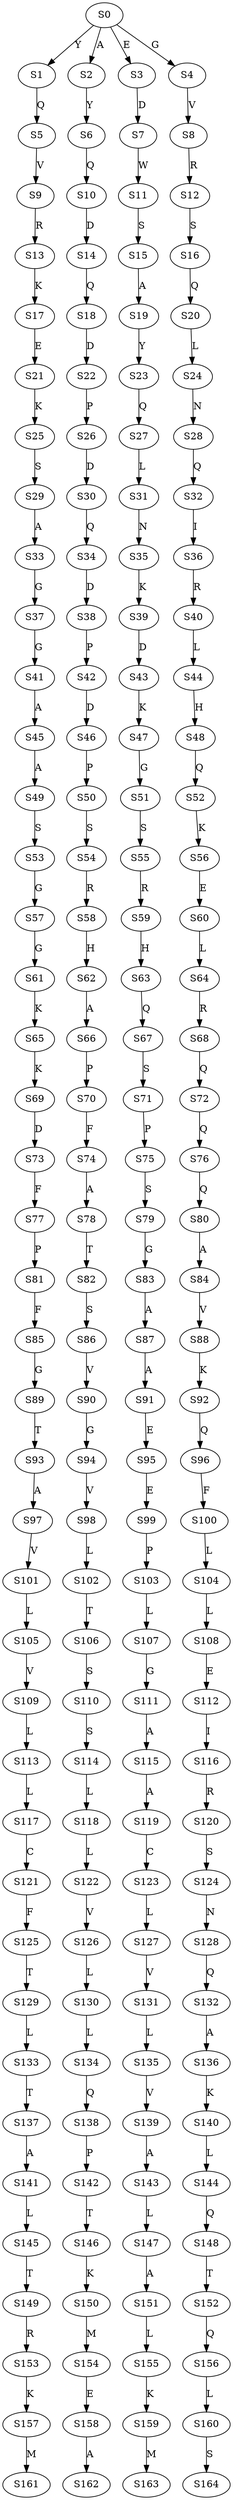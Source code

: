 strict digraph  {
	S0 -> S1 [ label = Y ];
	S0 -> S2 [ label = A ];
	S0 -> S3 [ label = E ];
	S0 -> S4 [ label = G ];
	S1 -> S5 [ label = Q ];
	S2 -> S6 [ label = Y ];
	S3 -> S7 [ label = D ];
	S4 -> S8 [ label = V ];
	S5 -> S9 [ label = V ];
	S6 -> S10 [ label = Q ];
	S7 -> S11 [ label = W ];
	S8 -> S12 [ label = R ];
	S9 -> S13 [ label = R ];
	S10 -> S14 [ label = D ];
	S11 -> S15 [ label = S ];
	S12 -> S16 [ label = S ];
	S13 -> S17 [ label = K ];
	S14 -> S18 [ label = Q ];
	S15 -> S19 [ label = A ];
	S16 -> S20 [ label = Q ];
	S17 -> S21 [ label = E ];
	S18 -> S22 [ label = D ];
	S19 -> S23 [ label = Y ];
	S20 -> S24 [ label = L ];
	S21 -> S25 [ label = K ];
	S22 -> S26 [ label = P ];
	S23 -> S27 [ label = Q ];
	S24 -> S28 [ label = N ];
	S25 -> S29 [ label = S ];
	S26 -> S30 [ label = D ];
	S27 -> S31 [ label = L ];
	S28 -> S32 [ label = Q ];
	S29 -> S33 [ label = A ];
	S30 -> S34 [ label = Q ];
	S31 -> S35 [ label = N ];
	S32 -> S36 [ label = I ];
	S33 -> S37 [ label = G ];
	S34 -> S38 [ label = D ];
	S35 -> S39 [ label = K ];
	S36 -> S40 [ label = R ];
	S37 -> S41 [ label = G ];
	S38 -> S42 [ label = P ];
	S39 -> S43 [ label = D ];
	S40 -> S44 [ label = L ];
	S41 -> S45 [ label = A ];
	S42 -> S46 [ label = D ];
	S43 -> S47 [ label = K ];
	S44 -> S48 [ label = H ];
	S45 -> S49 [ label = A ];
	S46 -> S50 [ label = P ];
	S47 -> S51 [ label = G ];
	S48 -> S52 [ label = Q ];
	S49 -> S53 [ label = S ];
	S50 -> S54 [ label = S ];
	S51 -> S55 [ label = S ];
	S52 -> S56 [ label = K ];
	S53 -> S57 [ label = G ];
	S54 -> S58 [ label = R ];
	S55 -> S59 [ label = R ];
	S56 -> S60 [ label = E ];
	S57 -> S61 [ label = G ];
	S58 -> S62 [ label = H ];
	S59 -> S63 [ label = H ];
	S60 -> S64 [ label = L ];
	S61 -> S65 [ label = K ];
	S62 -> S66 [ label = A ];
	S63 -> S67 [ label = Q ];
	S64 -> S68 [ label = R ];
	S65 -> S69 [ label = K ];
	S66 -> S70 [ label = P ];
	S67 -> S71 [ label = S ];
	S68 -> S72 [ label = Q ];
	S69 -> S73 [ label = D ];
	S70 -> S74 [ label = F ];
	S71 -> S75 [ label = P ];
	S72 -> S76 [ label = Q ];
	S73 -> S77 [ label = F ];
	S74 -> S78 [ label = A ];
	S75 -> S79 [ label = S ];
	S76 -> S80 [ label = Q ];
	S77 -> S81 [ label = P ];
	S78 -> S82 [ label = T ];
	S79 -> S83 [ label = G ];
	S80 -> S84 [ label = A ];
	S81 -> S85 [ label = F ];
	S82 -> S86 [ label = S ];
	S83 -> S87 [ label = A ];
	S84 -> S88 [ label = V ];
	S85 -> S89 [ label = G ];
	S86 -> S90 [ label = V ];
	S87 -> S91 [ label = A ];
	S88 -> S92 [ label = K ];
	S89 -> S93 [ label = T ];
	S90 -> S94 [ label = G ];
	S91 -> S95 [ label = E ];
	S92 -> S96 [ label = Q ];
	S93 -> S97 [ label = A ];
	S94 -> S98 [ label = V ];
	S95 -> S99 [ label = E ];
	S96 -> S100 [ label = F ];
	S97 -> S101 [ label = V ];
	S98 -> S102 [ label = L ];
	S99 -> S103 [ label = P ];
	S100 -> S104 [ label = L ];
	S101 -> S105 [ label = L ];
	S102 -> S106 [ label = T ];
	S103 -> S107 [ label = L ];
	S104 -> S108 [ label = L ];
	S105 -> S109 [ label = V ];
	S106 -> S110 [ label = S ];
	S107 -> S111 [ label = G ];
	S108 -> S112 [ label = E ];
	S109 -> S113 [ label = L ];
	S110 -> S114 [ label = S ];
	S111 -> S115 [ label = A ];
	S112 -> S116 [ label = I ];
	S113 -> S117 [ label = L ];
	S114 -> S118 [ label = L ];
	S115 -> S119 [ label = A ];
	S116 -> S120 [ label = R ];
	S117 -> S121 [ label = C ];
	S118 -> S122 [ label = L ];
	S119 -> S123 [ label = C ];
	S120 -> S124 [ label = S ];
	S121 -> S125 [ label = F ];
	S122 -> S126 [ label = V ];
	S123 -> S127 [ label = L ];
	S124 -> S128 [ label = N ];
	S125 -> S129 [ label = T ];
	S126 -> S130 [ label = L ];
	S127 -> S131 [ label = V ];
	S128 -> S132 [ label = Q ];
	S129 -> S133 [ label = L ];
	S130 -> S134 [ label = L ];
	S131 -> S135 [ label = L ];
	S132 -> S136 [ label = A ];
	S133 -> S137 [ label = T ];
	S134 -> S138 [ label = Q ];
	S135 -> S139 [ label = V ];
	S136 -> S140 [ label = K ];
	S137 -> S141 [ label = A ];
	S138 -> S142 [ label = P ];
	S139 -> S143 [ label = A ];
	S140 -> S144 [ label = L ];
	S141 -> S145 [ label = L ];
	S142 -> S146 [ label = T ];
	S143 -> S147 [ label = L ];
	S144 -> S148 [ label = Q ];
	S145 -> S149 [ label = T ];
	S146 -> S150 [ label = K ];
	S147 -> S151 [ label = A ];
	S148 -> S152 [ label = T ];
	S149 -> S153 [ label = R ];
	S150 -> S154 [ label = M ];
	S151 -> S155 [ label = L ];
	S152 -> S156 [ label = Q ];
	S153 -> S157 [ label = K ];
	S154 -> S158 [ label = E ];
	S155 -> S159 [ label = K ];
	S156 -> S160 [ label = L ];
	S157 -> S161 [ label = M ];
	S158 -> S162 [ label = A ];
	S159 -> S163 [ label = M ];
	S160 -> S164 [ label = S ];
}
